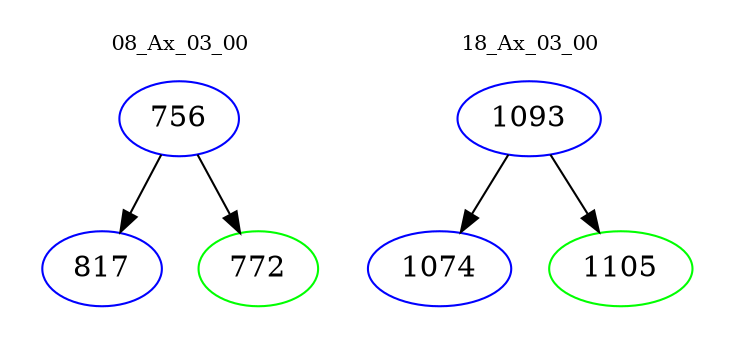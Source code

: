 digraph{
subgraph cluster_0 {
color = white
label = "08_Ax_03_00";
fontsize=10;
T0_756 [label="756", color="blue"]
T0_756 -> T0_817 [color="black"]
T0_817 [label="817", color="blue"]
T0_756 -> T0_772 [color="black"]
T0_772 [label="772", color="green"]
}
subgraph cluster_1 {
color = white
label = "18_Ax_03_00";
fontsize=10;
T1_1093 [label="1093", color="blue"]
T1_1093 -> T1_1074 [color="black"]
T1_1074 [label="1074", color="blue"]
T1_1093 -> T1_1105 [color="black"]
T1_1105 [label="1105", color="green"]
}
}
